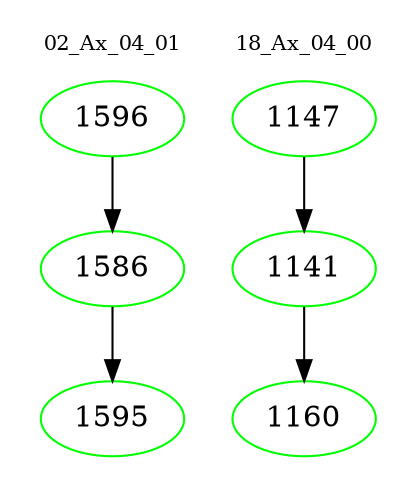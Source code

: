digraph{
subgraph cluster_0 {
color = white
label = "02_Ax_04_01";
fontsize=10;
T0_1596 [label="1596", color="green"]
T0_1596 -> T0_1586 [color="black"]
T0_1586 [label="1586", color="green"]
T0_1586 -> T0_1595 [color="black"]
T0_1595 [label="1595", color="green"]
}
subgraph cluster_1 {
color = white
label = "18_Ax_04_00";
fontsize=10;
T1_1147 [label="1147", color="green"]
T1_1147 -> T1_1141 [color="black"]
T1_1141 [label="1141", color="green"]
T1_1141 -> T1_1160 [color="black"]
T1_1160 [label="1160", color="green"]
}
}
